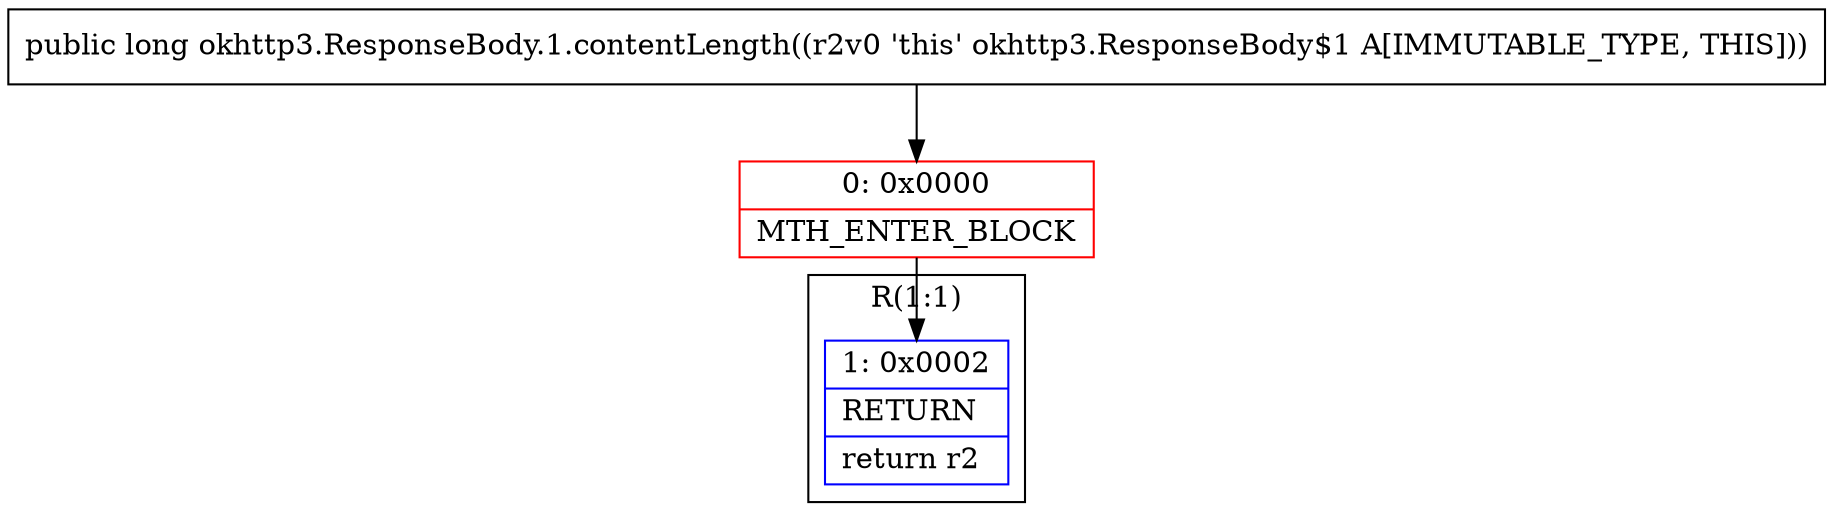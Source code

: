 digraph "CFG forokhttp3.ResponseBody.1.contentLength()J" {
subgraph cluster_Region_1074669603 {
label = "R(1:1)";
node [shape=record,color=blue];
Node_1 [shape=record,label="{1\:\ 0x0002|RETURN\l|return r2\l}"];
}
Node_0 [shape=record,color=red,label="{0\:\ 0x0000|MTH_ENTER_BLOCK\l}"];
MethodNode[shape=record,label="{public long okhttp3.ResponseBody.1.contentLength((r2v0 'this' okhttp3.ResponseBody$1 A[IMMUTABLE_TYPE, THIS])) }"];
MethodNode -> Node_0;
Node_0 -> Node_1;
}

